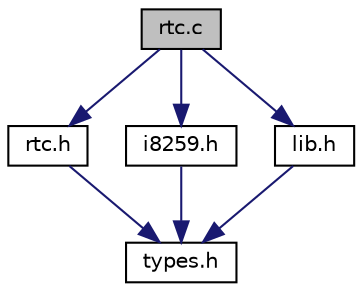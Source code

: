 digraph "rtc.c"
{
  edge [fontname="Helvetica",fontsize="10",labelfontname="Helvetica",labelfontsize="10"];
  node [fontname="Helvetica",fontsize="10",shape=record];
  Node0 [label="rtc.c",height=0.2,width=0.4,color="black", fillcolor="grey75", style="filled", fontcolor="black"];
  Node0 -> Node1 [color="midnightblue",fontsize="10",style="solid",fontname="Helvetica"];
  Node1 [label="rtc.h",height=0.2,width=0.4,color="black", fillcolor="white", style="filled",URL="$rtc_8h.html"];
  Node1 -> Node2 [color="midnightblue",fontsize="10",style="solid",fontname="Helvetica"];
  Node2 [label="types.h",height=0.2,width=0.4,color="black", fillcolor="white", style="filled",URL="$types_8h.html"];
  Node0 -> Node3 [color="midnightblue",fontsize="10",style="solid",fontname="Helvetica"];
  Node3 [label="i8259.h",height=0.2,width=0.4,color="black", fillcolor="white", style="filled",URL="$i8259_8h.html"];
  Node3 -> Node2 [color="midnightblue",fontsize="10",style="solid",fontname="Helvetica"];
  Node0 -> Node4 [color="midnightblue",fontsize="10",style="solid",fontname="Helvetica"];
  Node4 [label="lib.h",height=0.2,width=0.4,color="black", fillcolor="white", style="filled",URL="$lib_8h.html"];
  Node4 -> Node2 [color="midnightblue",fontsize="10",style="solid",fontname="Helvetica"];
}
